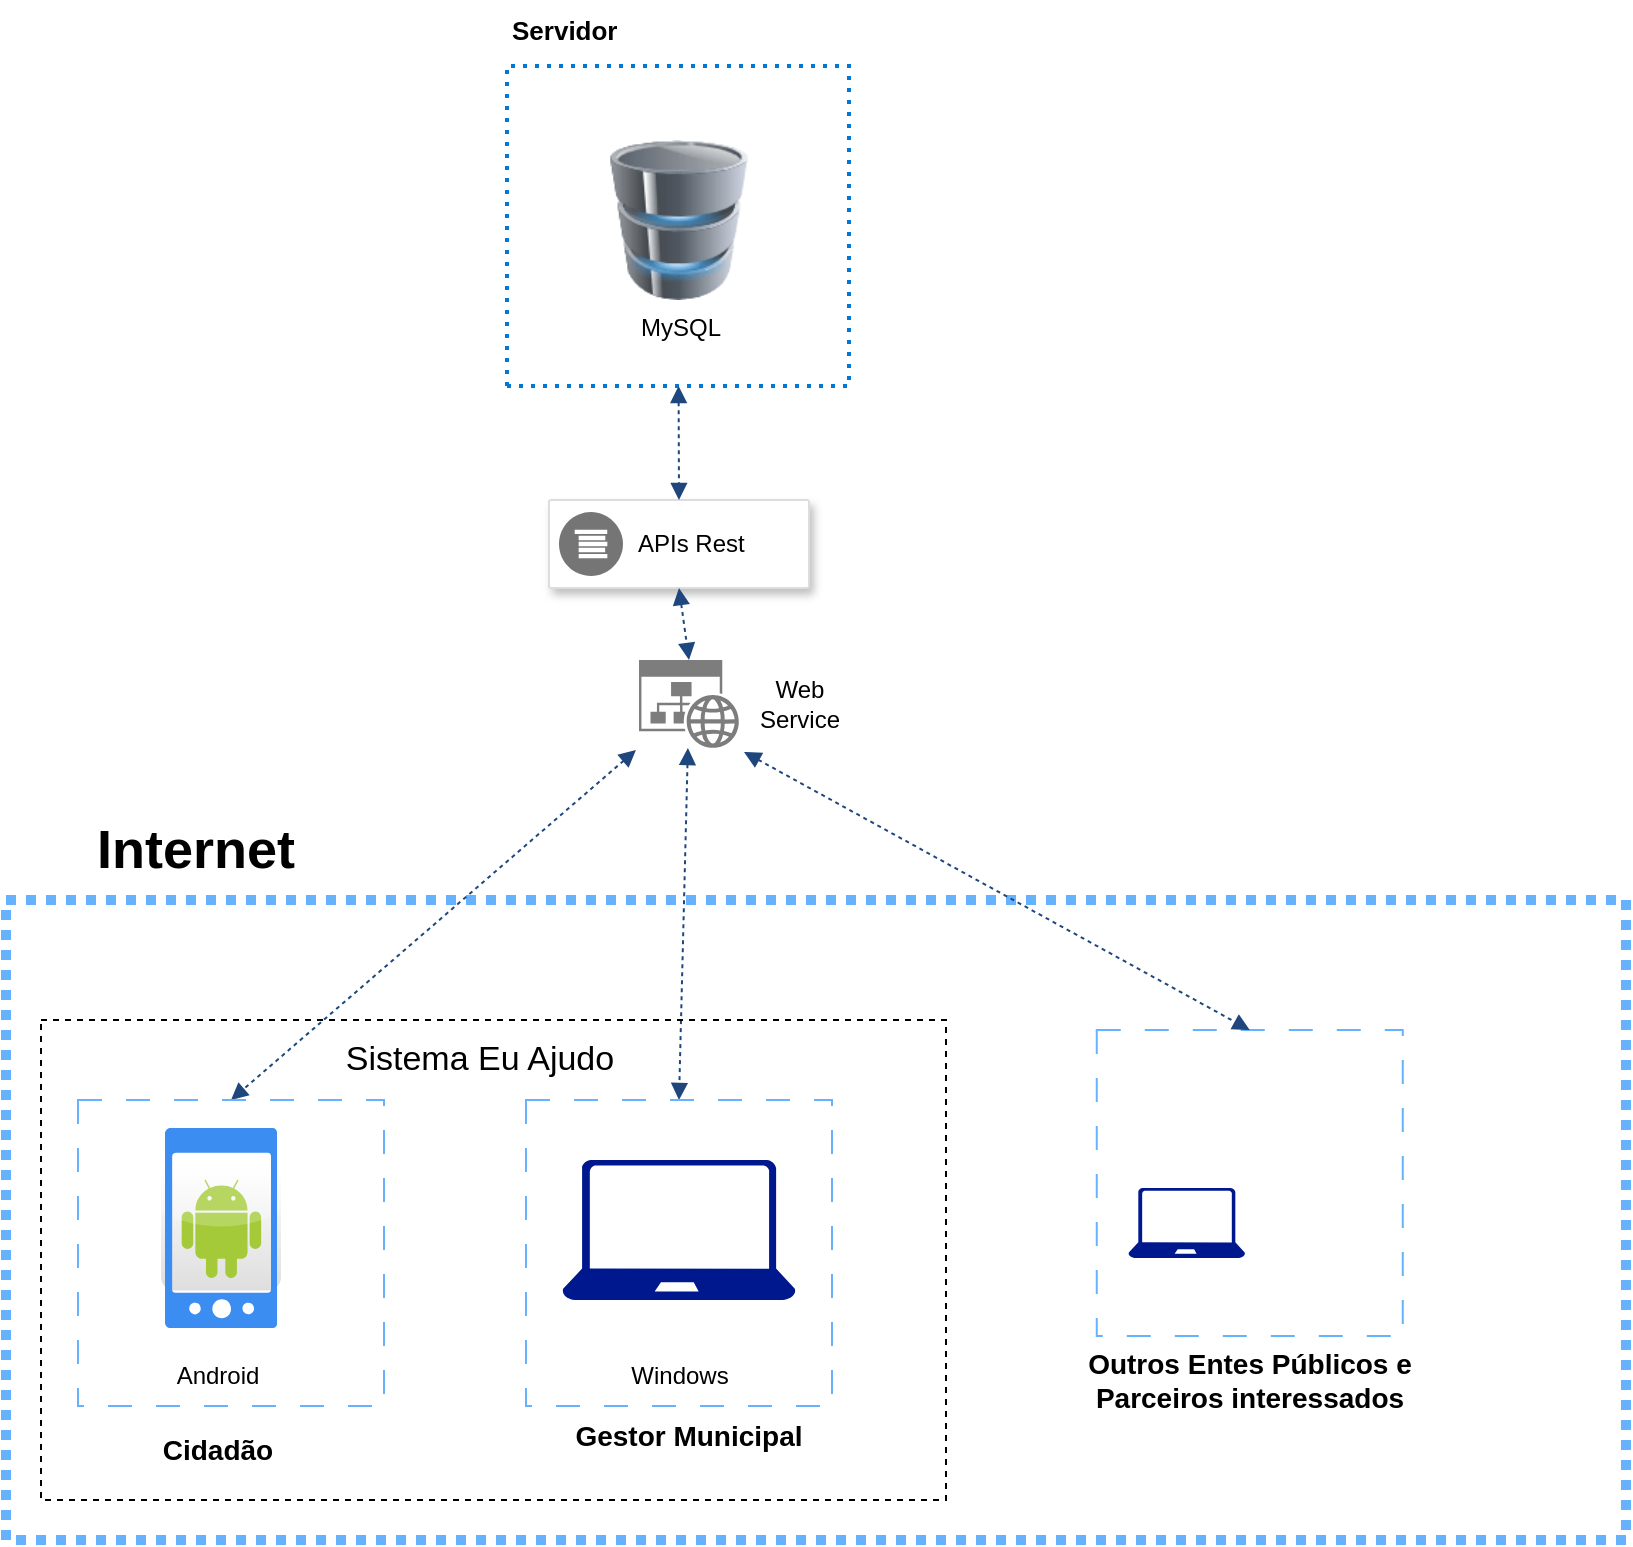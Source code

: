 <mxfile version="21.0.4" type="device"><diagram name="Página-1" id="LCgOY8ZCifnE0YJZoYJV"><mxGraphModel dx="53" dy="1653" grid="1" gridSize="10" guides="1" tooltips="1" connect="1" arrows="1" fold="1" page="1" pageScale="1" pageWidth="827" pageHeight="1169" math="0" shadow="0"><root><mxCell id="0"/><mxCell id="1" parent="0"/><mxCell id="7OdTeqtzre4WgeZgZvFc-62" value="" style="rounded=0;whiteSpace=wrap;html=1;dashed=1;dashPattern=1 1;strokeWidth=5;strokeColor=#66B2FF;fillColor=none;" parent="1" vertex="1"><mxGeometry x="840" y="420" width="810" height="320" as="geometry"/></mxCell><mxCell id="4" style="vsdxID=1086;fillColor=none;gradientColor=none;shape=stencil(nZBLDoAgDERP0z3SIyjew0SURgSD+Lu9kMZoXLhwN9O+tukAlrNpJg1SzDH4QW/URgNYgZTkjA4UkwJUgGXng+6DX1zLfmoymdXo17xh5zmRJ6Q42BWCfc2oJfdAr+Yv+AP9Cb7OJ3H/2JG1HNGz/84klThPVCc=);dashed=1;dashPattern=1.00 2.00;strokeColor=#0078d7;strokeWidth=2;labelBackgroundColor=#FFFFFF;rounded=0;html=1;whiteSpace=wrap;" parent="1" vertex="1"><mxGeometry x="1090.5" y="3" width="171" height="160" as="geometry"/></mxCell><mxCell id="5" value="Servidor" style="text;html=1;strokeColor=none;fillColor=none;align=left;verticalAlign=middle;whiteSpace=wrap;rounded=0;fontSize=13;fontStyle=1" parent="1" vertex="1"><mxGeometry x="1090.5" y="-30" width="130" height="30" as="geometry"/></mxCell><mxCell id="40" value="WS" style="sketch=0;aspect=fixed;pointerEvents=1;shadow=0;dashed=0;html=1;strokeColor=none;labelPosition=center;verticalLabelPosition=bottom;verticalAlign=top;align=center;shape=mxgraph.mscae.enterprise.website_generic;fillColor=#7D7D7D;fontSize=13;fontColor=none;noLabel=1;" parent="1" vertex="1"><mxGeometry x="1156.5" y="300" width="50" height="44" as="geometry"/></mxCell><mxCell id="43" value="" style="strokeColor=#dddddd;shadow=1;strokeWidth=1;rounded=1;absoluteArcSize=1;arcSize=2;fontSize=13;fillColor=#FFFFFF;" parent="1" vertex="1"><mxGeometry x="1111.5" y="220" width="130" height="44" as="geometry"/></mxCell><mxCell id="44" value="APIs Rest" style="sketch=0;dashed=0;connectable=0;html=1;fillColor=#757575;strokeColor=none;shape=mxgraph.gcp2.logs_api;part=1;labelPosition=right;verticalLabelPosition=middle;align=left;verticalAlign=middle;spacingLeft=5;fontSize=12;" parent="43" vertex="1"><mxGeometry y="0.5" width="32" height="32" relative="1" as="geometry"><mxPoint x="5" y="-16" as="offset"/></mxGeometry></mxCell><mxCell id="45" style="vsdxID=1129;edgeStyle=none;dashed=1;dashPattern=2.00 2.00;startArrow=block;endArrow=block;strokeColor=#1f477d;spacingTop=0;spacingBottom=0;spacingLeft=0;spacingRight=0;verticalAlign=middle;html=1;labelBackgroundColor=#FFFFFF;rounded=0;startFill=1;entryX=0.5;entryY=0;entryDx=0;entryDy=0;exitX=-0.03;exitY=1.023;exitDx=0;exitDy=0;exitPerimeter=0;" parent="1" source="40" target="7OdTeqtzre4WgeZgZvFc-51" edge="1"><mxGeometry relative="1" as="geometry"><mxPoint as="offset"/><Array as="points"/><mxPoint x="1230" y="270" as="sourcePoint"/><mxPoint x="1456.126" y="117.96" as="targetPoint"/></mxGeometry></mxCell><mxCell id="47" style="vsdxID=1129;edgeStyle=none;dashed=1;dashPattern=2.00 2.00;startArrow=block;endArrow=block;strokeColor=#1f477d;spacingTop=0;spacingBottom=0;spacingLeft=0;spacingRight=0;verticalAlign=middle;html=1;labelBackgroundColor=#FFFFFF;rounded=0;startFill=1;entryX=0.5;entryY=0;entryDx=0;entryDy=0;entryPerimeter=0;exitX=0.5;exitY=1;exitDx=0;exitDy=0;" parent="1" source="43" target="40" edge="1"><mxGeometry relative="1" as="geometry"><mxPoint as="offset"/><Array as="points"/><mxPoint x="1216" y="150" as="sourcePoint"/><mxPoint x="1266" y="158" as="targetPoint"/></mxGeometry></mxCell><mxCell id="49" style="vsdxID=1129;edgeStyle=none;dashed=1;dashPattern=2.00 2.00;startArrow=block;endArrow=block;strokeColor=#1f477d;spacingTop=0;spacingBottom=0;spacingLeft=0;spacingRight=0;verticalAlign=middle;html=1;labelBackgroundColor=#FFFFFF;rounded=0;startFill=1;entryX=0.5;entryY=0;entryDx=0;entryDy=0;" parent="1" source="4" target="43" edge="1"><mxGeometry relative="1" as="geometry"><mxPoint as="offset"/><Array as="points"/><mxPoint x="1049.995" y="193.92" as="sourcePoint"/><mxPoint x="1098.43" y="158" as="targetPoint"/></mxGeometry></mxCell><mxCell id="JUl1V_BUEzUzjbxzG-NO-51" value="MySQL" style="image;html=1;image=img/lib/clip_art/computers/Database_128x128.png" parent="1" vertex="1"><mxGeometry x="1136.5" y="40" width="80" height="80" as="geometry"/></mxCell><mxCell id="7OdTeqtzre4WgeZgZvFc-50" style="vsdxID=1129;edgeStyle=none;dashed=1;dashPattern=2.00 2.00;startArrow=block;endArrow=block;strokeColor=#1f477d;spacingTop=0;spacingBottom=0;spacingLeft=0;spacingRight=0;verticalAlign=middle;html=1;labelBackgroundColor=#FFFFFF;rounded=0;startFill=1;entryX=0.5;entryY=0;entryDx=0;entryDy=0;" parent="1" source="40" target="7OdTeqtzre4WgeZgZvFc-56" edge="1"><mxGeometry relative="1" as="geometry"><mxPoint as="offset"/><Array as="points"/><mxPoint x="1280" y="173" as="sourcePoint"/><mxPoint x="1400" y="290" as="targetPoint"/></mxGeometry></mxCell><mxCell id="7OdTeqtzre4WgeZgZvFc-51" value="" style="whiteSpace=wrap;html=1;aspect=fixed;dashed=1;dashPattern=12 12;strokeColor=#66B2FF;" parent="1" vertex="1"><mxGeometry x="876" y="520" width="153" height="153" as="geometry"/></mxCell><mxCell id="7OdTeqtzre4WgeZgZvFc-52" value="" style="dashed=0;outlineConnect=0;html=1;align=center;labelPosition=center;verticalLabelPosition=bottom;verticalAlign=top;shape=mxgraph.webicons.android;gradientColor=#DFDEDE" parent="1" vertex="1"><mxGeometry x="917.5" y="552.8" width="60" height="62.4" as="geometry"/></mxCell><mxCell id="7OdTeqtzre4WgeZgZvFc-53" value="" style="sketch=0;html=1;aspect=fixed;strokeColor=none;shadow=0;fillColor=#3B8DF1;verticalAlign=top;labelPosition=center;verticalLabelPosition=bottom;shape=mxgraph.gcp2.phone_android" parent="1" vertex="1"><mxGeometry x="919.5" y="534" width="56" height="100" as="geometry"/></mxCell><mxCell id="7OdTeqtzre4WgeZgZvFc-54" value="Android" style="text;html=1;strokeColor=none;fillColor=none;align=center;verticalAlign=middle;whiteSpace=wrap;rounded=0;" parent="1" vertex="1"><mxGeometry x="915.5" y="643" width="60" height="30" as="geometry"/></mxCell><mxCell id="7OdTeqtzre4WgeZgZvFc-55" value="&lt;b&gt;&lt;font style=&quot;font-size: 14px;&quot;&gt;Cidadão&lt;/font&gt;&lt;/b&gt;" style="text;html=1;strokeColor=none;fillColor=none;align=center;verticalAlign=middle;whiteSpace=wrap;rounded=0;" parent="1" vertex="1"><mxGeometry x="915.5" y="680" width="60" height="30" as="geometry"/></mxCell><mxCell id="7OdTeqtzre4WgeZgZvFc-56" value="" style="whiteSpace=wrap;html=1;aspect=fixed;dashed=1;dashPattern=12 12;strokeColor=#66B2FF;" parent="1" vertex="1"><mxGeometry x="1100" y="520" width="153" height="153" as="geometry"/></mxCell><mxCell id="7OdTeqtzre4WgeZgZvFc-60" value="&lt;b&gt;&lt;font style=&quot;font-size: 14px;&quot;&gt;Gestor Municipal&lt;/font&gt;&lt;/b&gt;" style="text;html=1;strokeColor=none;fillColor=none;align=center;verticalAlign=middle;whiteSpace=wrap;rounded=0;" parent="1" vertex="1"><mxGeometry x="1121.25" y="673" width="120.5" height="30" as="geometry"/></mxCell><mxCell id="7OdTeqtzre4WgeZgZvFc-63" value="&lt;b&gt;&lt;font style=&quot;font-size: 27px;&quot;&gt;Internet&lt;/font&gt;&lt;/b&gt;" style="text;html=1;strokeColor=none;fillColor=none;align=center;verticalAlign=middle;whiteSpace=wrap;rounded=0;" parent="1" vertex="1"><mxGeometry x="880" y="380" width="110" height="30" as="geometry"/></mxCell><mxCell id="7OdTeqtzre4WgeZgZvFc-64" value="" style="sketch=0;aspect=fixed;pointerEvents=1;shadow=0;dashed=0;html=1;strokeColor=none;labelPosition=center;verticalLabelPosition=bottom;verticalAlign=top;align=center;fillColor=#00188D;shape=mxgraph.azure.laptop" parent="1" vertex="1"><mxGeometry x="1118.16" y="550" width="116.67" height="70" as="geometry"/></mxCell><mxCell id="7OdTeqtzre4WgeZgZvFc-65" value="Windows" style="text;html=1;strokeColor=none;fillColor=none;align=center;verticalAlign=middle;whiteSpace=wrap;rounded=0;" parent="1" vertex="1"><mxGeometry x="1146.5" y="643" width="60" height="30" as="geometry"/></mxCell><mxCell id="7OdTeqtzre4WgeZgZvFc-67" value="" style="whiteSpace=wrap;html=1;aspect=fixed;dashed=1;dashPattern=12 12;strokeColor=#66B2FF;" parent="1" vertex="1"><mxGeometry x="1385.38" y="485" width="153" height="153" as="geometry"/></mxCell><mxCell id="7OdTeqtzre4WgeZgZvFc-70" value="&lt;b&gt;&lt;font style=&quot;font-size: 14px;&quot;&gt;Outros Entes Públicos e Parceiros interessados&lt;/font&gt;&lt;/b&gt;" style="text;html=1;strokeColor=none;fillColor=none;align=center;verticalAlign=middle;whiteSpace=wrap;rounded=0;" parent="1" vertex="1"><mxGeometry x="1370.0" y="645" width="183.75" height="30" as="geometry"/></mxCell><mxCell id="7OdTeqtzre4WgeZgZvFc-72" value="" style="shape=image;html=1;verticalAlign=top;verticalLabelPosition=bottom;labelBackgroundColor=#ffffff;imageAspect=0;aspect=fixed;image=https://cdn0.iconfinder.com/data/icons/logos-brands/24/logo_brand_brands_logos_android-128.png" parent="1" vertex="1"><mxGeometry x="1475.38" y="493.5" width="48" height="48" as="geometry"/></mxCell><mxCell id="7OdTeqtzre4WgeZgZvFc-73" value="" style="sketch=0;aspect=fixed;pointerEvents=1;shadow=0;dashed=0;html=1;strokeColor=none;labelPosition=center;verticalLabelPosition=bottom;verticalAlign=top;align=center;fillColor=#00188D;shape=mxgraph.azure.laptop" parent="1" vertex="1"><mxGeometry x="1401.21" y="564" width="58.34" height="35" as="geometry"/></mxCell><mxCell id="7OdTeqtzre4WgeZgZvFc-75" value="" style="shape=image;html=1;verticalAlign=top;verticalLabelPosition=bottom;labelBackgroundColor=#ffffff;imageAspect=0;aspect=fixed;image=https://cdn0.iconfinder.com/data/icons/logos-brands/24/logo_brand_brands_logos_apple_ios-128.png" parent="1" vertex="1"><mxGeometry x="1470.38" y="552.5" width="58" height="58" as="geometry"/></mxCell><mxCell id="7OdTeqtzre4WgeZgZvFc-76" style="vsdxID=1129;edgeStyle=none;dashed=1;dashPattern=2.00 2.00;startArrow=block;endArrow=block;strokeColor=#1f477d;spacingTop=0;spacingBottom=0;spacingLeft=0;spacingRight=0;verticalAlign=middle;html=1;labelBackgroundColor=#FFFFFF;rounded=0;startFill=1;entryX=0.5;entryY=0;entryDx=0;entryDy=0;exitX=1.05;exitY=1.045;exitDx=0;exitDy=0;exitPerimeter=0;" parent="1" source="40" target="7OdTeqtzre4WgeZgZvFc-67" edge="1"><mxGeometry relative="1" as="geometry"><mxPoint as="offset"/><Array as="points"/><mxPoint x="1186" y="374" as="sourcePoint"/><mxPoint x="1187" y="530" as="targetPoint"/></mxGeometry></mxCell><mxCell id="7OdTeqtzre4WgeZgZvFc-78" value="Web Service" style="text;html=1;strokeColor=none;fillColor=none;align=center;verticalAlign=middle;whiteSpace=wrap;rounded=0;" parent="1" vertex="1"><mxGeometry x="1206.5" y="307" width="60" height="30" as="geometry"/></mxCell><mxCell id="7OdTeqtzre4WgeZgZvFc-81" value="" style="shape=image;html=1;verticalAlign=top;verticalLabelPosition=bottom;labelBackgroundColor=#ffffff;imageAspect=0;aspect=fixed;image=https://cdn2.iconfinder.com/data/icons/crystalproject/Open-Office-Icons/stock_insert_url.png" parent="1" vertex="1"><mxGeometry x="1404.13" y="493.5" width="52.5" height="52.5" as="geometry"/></mxCell><mxCell id="ayrLPpYG58-6IZrziIC3-50" value="" style="rounded=0;whiteSpace=wrap;html=1;fillColor=none;dashed=1;" vertex="1" parent="1"><mxGeometry x="857.5" y="480" width="452.5" height="240" as="geometry"/></mxCell><mxCell id="ayrLPpYG58-6IZrziIC3-52" value="&lt;font style=&quot;font-size: 17px;&quot;&gt;Sistema Eu Ajudo&lt;/font&gt;" style="text;html=1;strokeColor=none;fillColor=none;align=center;verticalAlign=middle;whiteSpace=wrap;rounded=0;" vertex="1" parent="1"><mxGeometry x="1006.5" y="485" width="140" height="30" as="geometry"/></mxCell></root></mxGraphModel></diagram></mxfile>